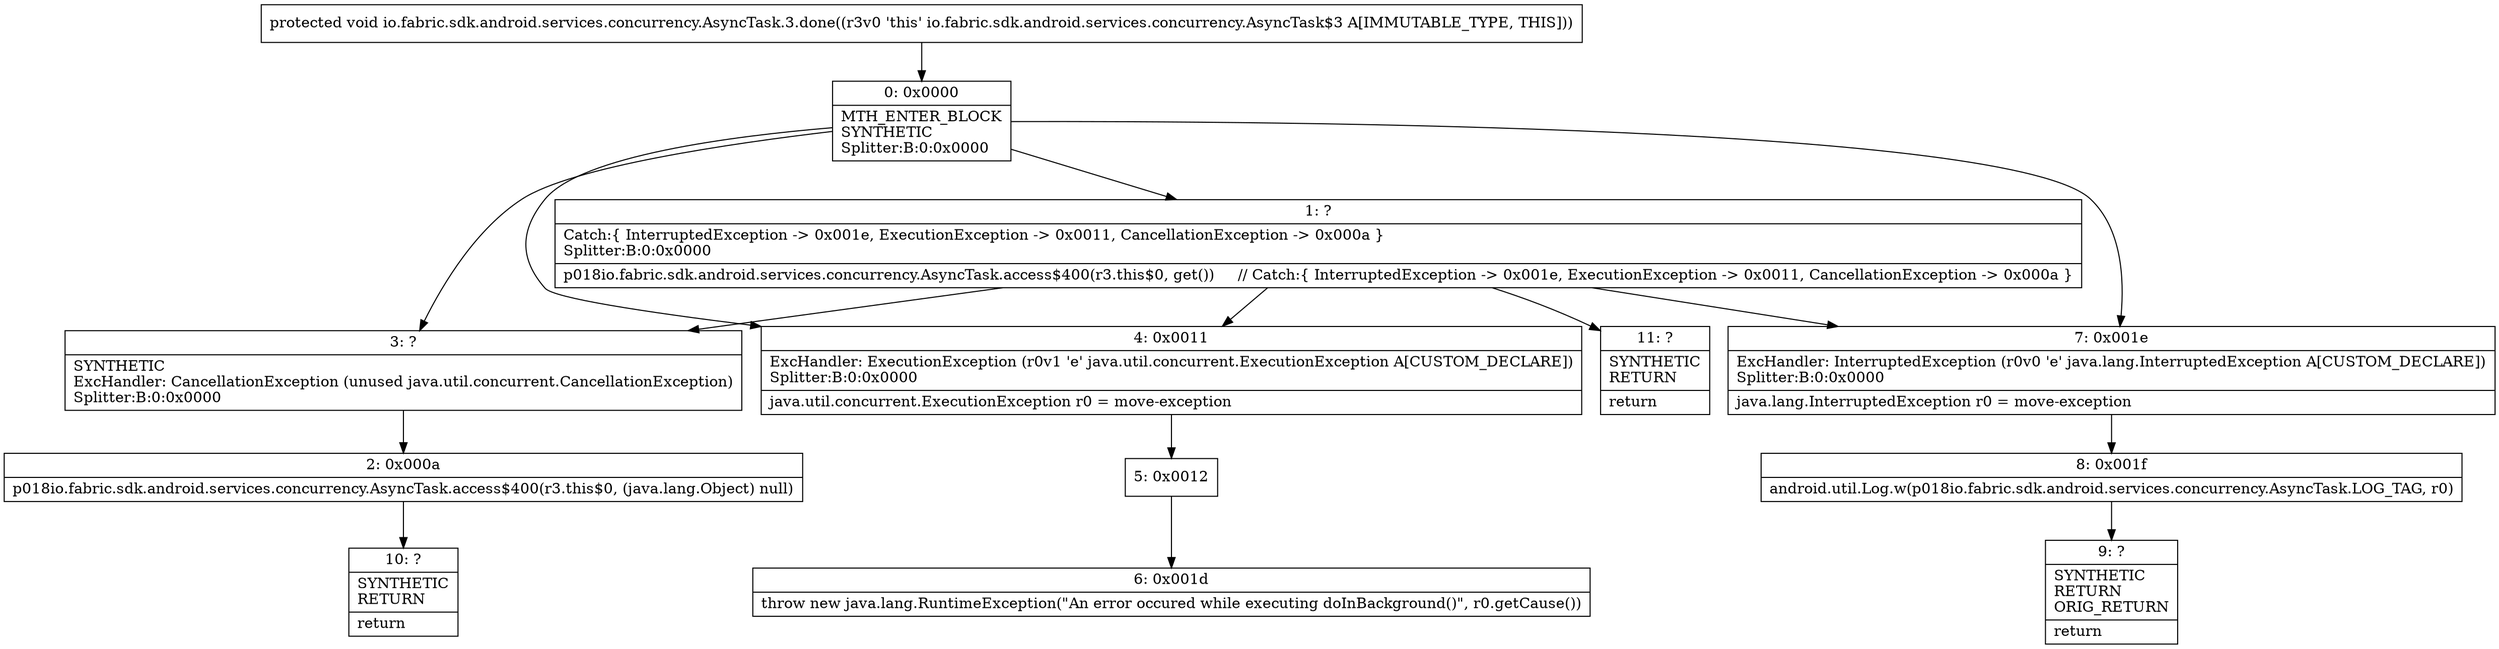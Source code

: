 digraph "CFG forio.fabric.sdk.android.services.concurrency.AsyncTask.3.done()V" {
Node_0 [shape=record,label="{0\:\ 0x0000|MTH_ENTER_BLOCK\lSYNTHETIC\lSplitter:B:0:0x0000\l}"];
Node_1 [shape=record,label="{1\:\ ?|Catch:\{ InterruptedException \-\> 0x001e, ExecutionException \-\> 0x0011, CancellationException \-\> 0x000a \}\lSplitter:B:0:0x0000\l|p018io.fabric.sdk.android.services.concurrency.AsyncTask.access$400(r3.this$0, get())     \/\/ Catch:\{ InterruptedException \-\> 0x001e, ExecutionException \-\> 0x0011, CancellationException \-\> 0x000a \}\l}"];
Node_2 [shape=record,label="{2\:\ 0x000a|p018io.fabric.sdk.android.services.concurrency.AsyncTask.access$400(r3.this$0, (java.lang.Object) null)\l}"];
Node_3 [shape=record,label="{3\:\ ?|SYNTHETIC\lExcHandler: CancellationException (unused java.util.concurrent.CancellationException)\lSplitter:B:0:0x0000\l}"];
Node_4 [shape=record,label="{4\:\ 0x0011|ExcHandler: ExecutionException (r0v1 'e' java.util.concurrent.ExecutionException A[CUSTOM_DECLARE])\lSplitter:B:0:0x0000\l|java.util.concurrent.ExecutionException r0 = move\-exception\l}"];
Node_5 [shape=record,label="{5\:\ 0x0012}"];
Node_6 [shape=record,label="{6\:\ 0x001d|throw new java.lang.RuntimeException(\"An error occured while executing doInBackground()\", r0.getCause())\l}"];
Node_7 [shape=record,label="{7\:\ 0x001e|ExcHandler: InterruptedException (r0v0 'e' java.lang.InterruptedException A[CUSTOM_DECLARE])\lSplitter:B:0:0x0000\l|java.lang.InterruptedException r0 = move\-exception\l}"];
Node_8 [shape=record,label="{8\:\ 0x001f|android.util.Log.w(p018io.fabric.sdk.android.services.concurrency.AsyncTask.LOG_TAG, r0)\l}"];
Node_9 [shape=record,label="{9\:\ ?|SYNTHETIC\lRETURN\lORIG_RETURN\l|return\l}"];
Node_10 [shape=record,label="{10\:\ ?|SYNTHETIC\lRETURN\l|return\l}"];
Node_11 [shape=record,label="{11\:\ ?|SYNTHETIC\lRETURN\l|return\l}"];
MethodNode[shape=record,label="{protected void io.fabric.sdk.android.services.concurrency.AsyncTask.3.done((r3v0 'this' io.fabric.sdk.android.services.concurrency.AsyncTask$3 A[IMMUTABLE_TYPE, THIS])) }"];
MethodNode -> Node_0;
Node_0 -> Node_1;
Node_0 -> Node_7;
Node_0 -> Node_4;
Node_0 -> Node_3;
Node_1 -> Node_7;
Node_1 -> Node_4;
Node_1 -> Node_3;
Node_1 -> Node_11;
Node_2 -> Node_10;
Node_3 -> Node_2;
Node_4 -> Node_5;
Node_5 -> Node_6;
Node_7 -> Node_8;
Node_8 -> Node_9;
}

